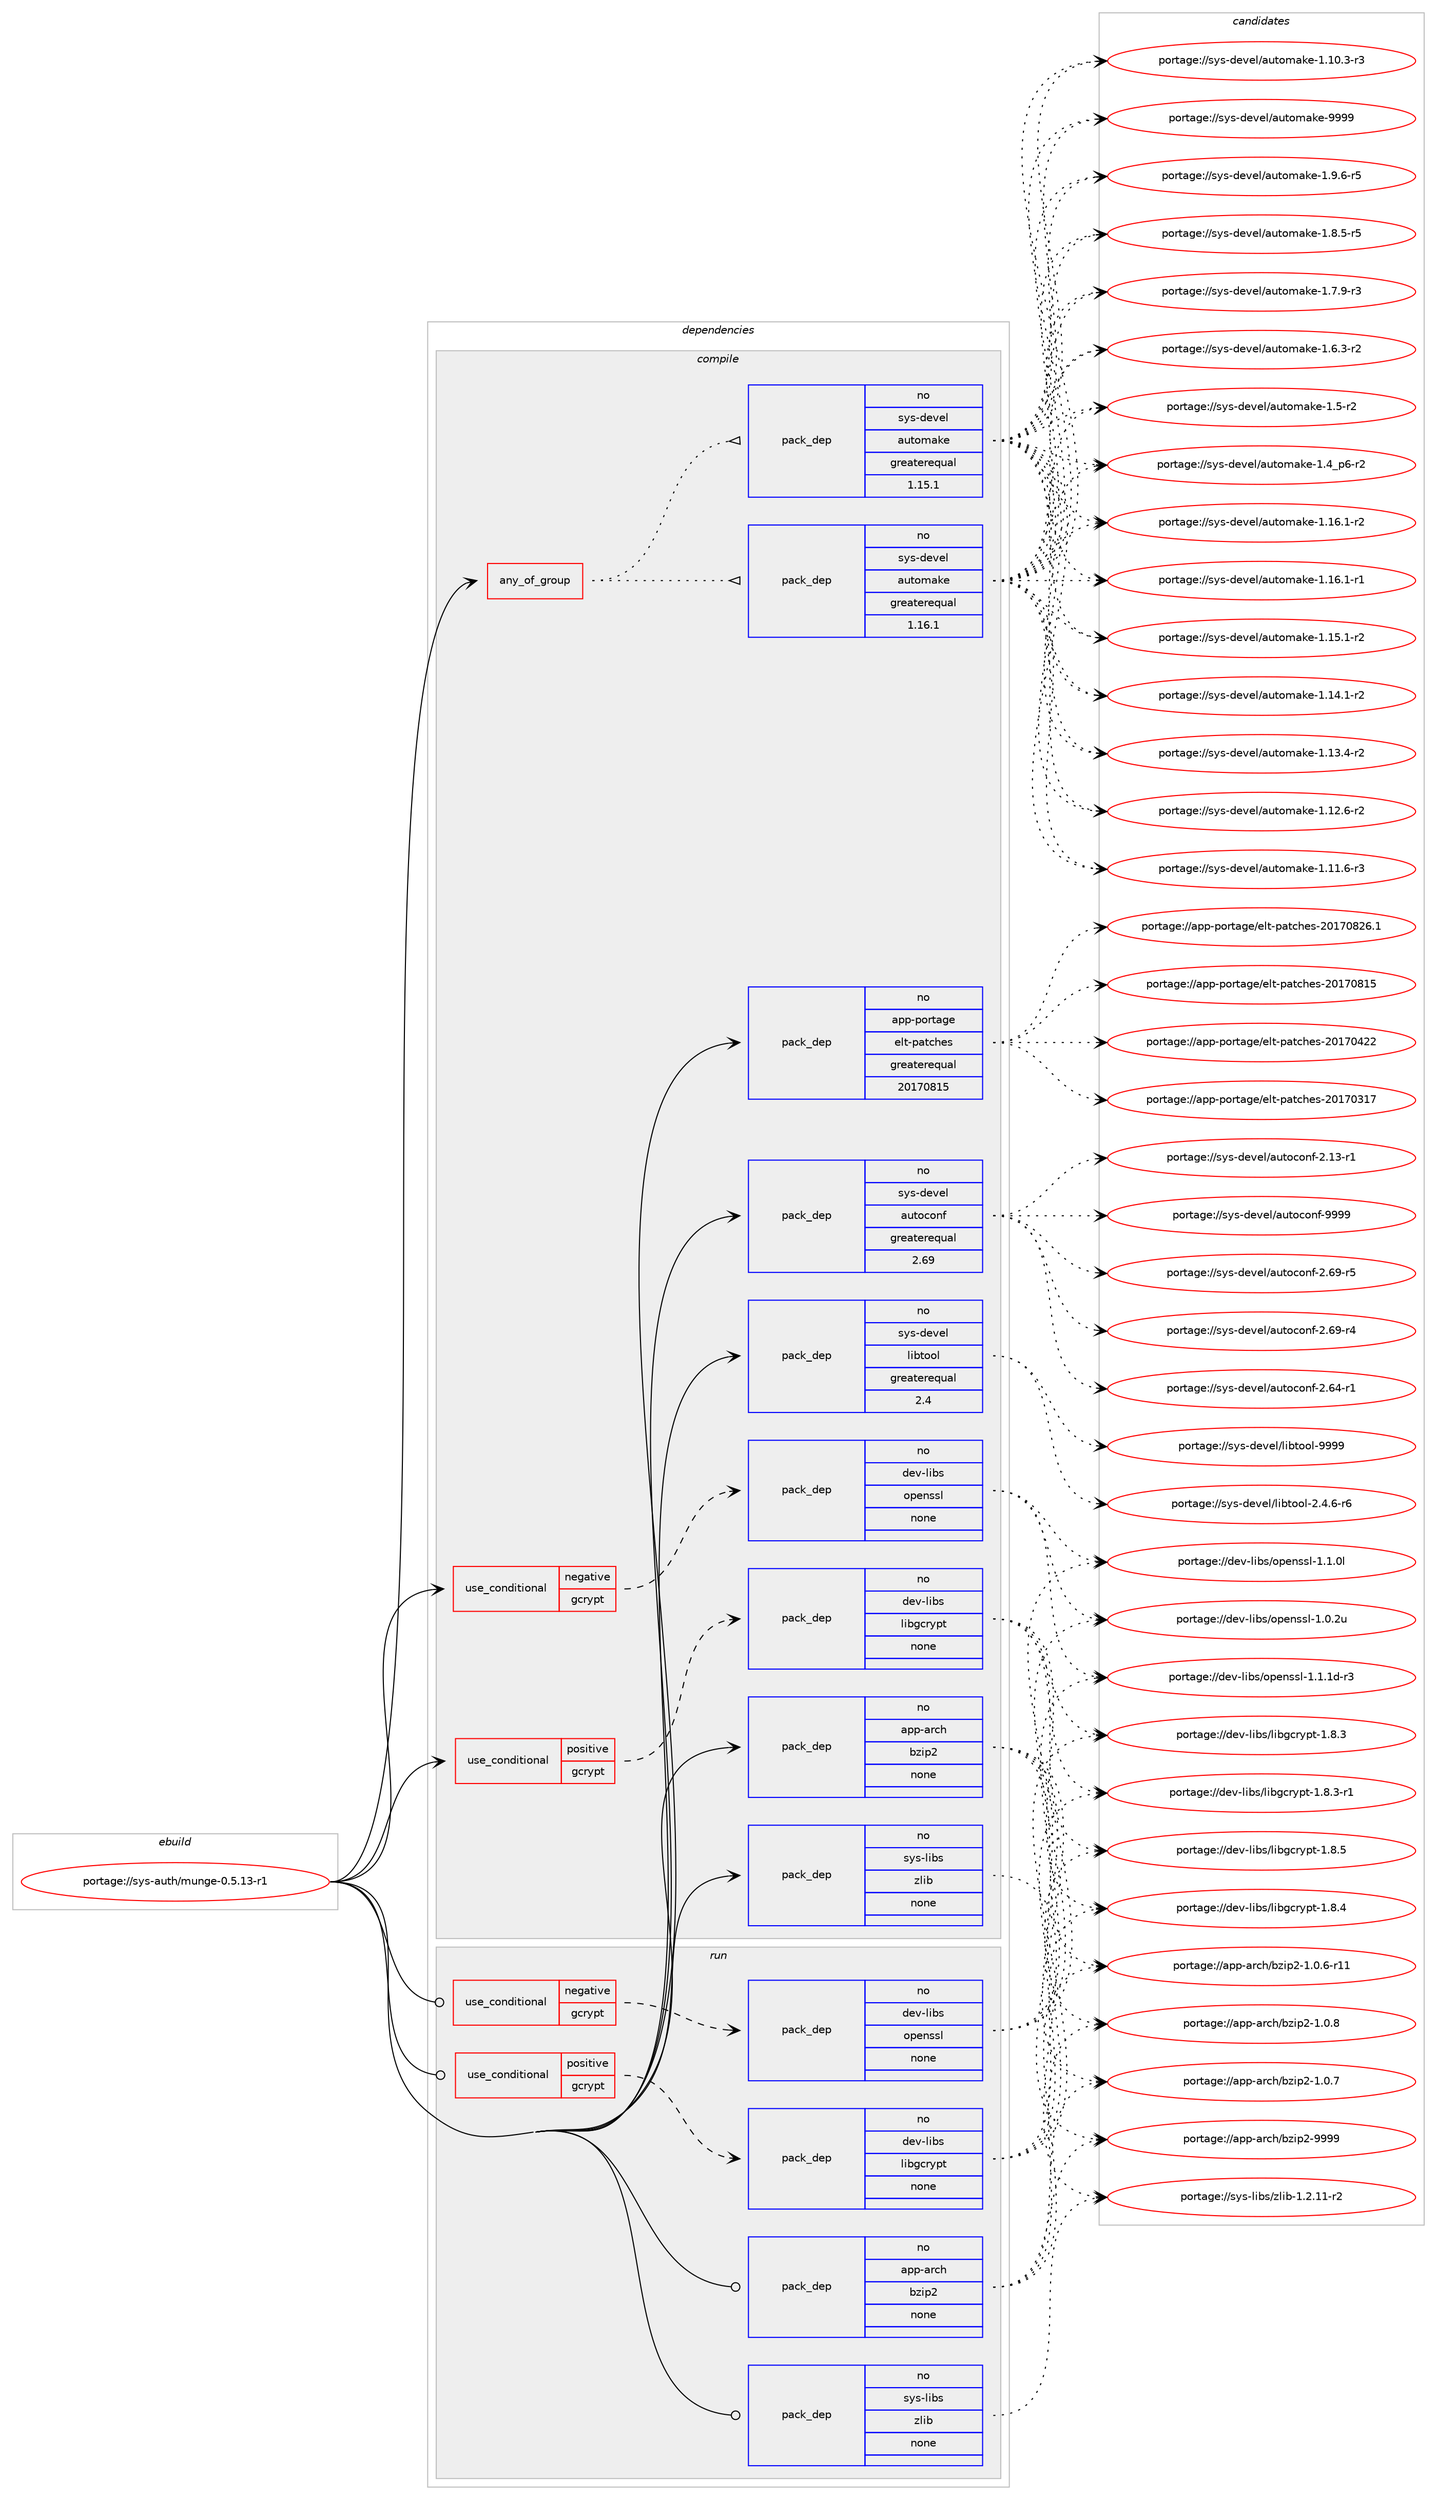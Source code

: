 digraph prolog {

# *************
# Graph options
# *************

newrank=true;
concentrate=true;
compound=true;
graph [rankdir=LR,fontname=Helvetica,fontsize=10,ranksep=1.5];#, ranksep=2.5, nodesep=0.2];
edge  [arrowhead=vee];
node  [fontname=Helvetica,fontsize=10];

# **********
# The ebuild
# **********

subgraph cluster_leftcol {
color=gray;
rank=same;
label=<<i>ebuild</i>>;
id [label="portage://sys-auth/munge-0.5.13-r1", color=red, width=4, href="../sys-auth/munge-0.5.13-r1.svg"];
}

# ****************
# The dependencies
# ****************

subgraph cluster_midcol {
color=gray;
label=<<i>dependencies</i>>;
subgraph cluster_compile {
fillcolor="#eeeeee";
style=filled;
label=<<i>compile</i>>;
subgraph any1182 {
dependency59869 [label=<<TABLE BORDER="0" CELLBORDER="1" CELLSPACING="0" CELLPADDING="4"><TR><TD CELLPADDING="10">any_of_group</TD></TR></TABLE>>, shape=none, color=red];subgraph pack46217 {
dependency59870 [label=<<TABLE BORDER="0" CELLBORDER="1" CELLSPACING="0" CELLPADDING="4" WIDTH="220"><TR><TD ROWSPAN="6" CELLPADDING="30">pack_dep</TD></TR><TR><TD WIDTH="110">no</TD></TR><TR><TD>sys-devel</TD></TR><TR><TD>automake</TD></TR><TR><TD>greaterequal</TD></TR><TR><TD>1.16.1</TD></TR></TABLE>>, shape=none, color=blue];
}
dependency59869:e -> dependency59870:w [weight=20,style="dotted",arrowhead="oinv"];
subgraph pack46218 {
dependency59871 [label=<<TABLE BORDER="0" CELLBORDER="1" CELLSPACING="0" CELLPADDING="4" WIDTH="220"><TR><TD ROWSPAN="6" CELLPADDING="30">pack_dep</TD></TR><TR><TD WIDTH="110">no</TD></TR><TR><TD>sys-devel</TD></TR><TR><TD>automake</TD></TR><TR><TD>greaterequal</TD></TR><TR><TD>1.15.1</TD></TR></TABLE>>, shape=none, color=blue];
}
dependency59869:e -> dependency59871:w [weight=20,style="dotted",arrowhead="oinv"];
}
id:e -> dependency59869:w [weight=20,style="solid",arrowhead="vee"];
subgraph cond12391 {
dependency59872 [label=<<TABLE BORDER="0" CELLBORDER="1" CELLSPACING="0" CELLPADDING="4"><TR><TD ROWSPAN="3" CELLPADDING="10">use_conditional</TD></TR><TR><TD>negative</TD></TR><TR><TD>gcrypt</TD></TR></TABLE>>, shape=none, color=red];
subgraph pack46219 {
dependency59873 [label=<<TABLE BORDER="0" CELLBORDER="1" CELLSPACING="0" CELLPADDING="4" WIDTH="220"><TR><TD ROWSPAN="6" CELLPADDING="30">pack_dep</TD></TR><TR><TD WIDTH="110">no</TD></TR><TR><TD>dev-libs</TD></TR><TR><TD>openssl</TD></TR><TR><TD>none</TD></TR><TR><TD></TD></TR></TABLE>>, shape=none, color=blue];
}
dependency59872:e -> dependency59873:w [weight=20,style="dashed",arrowhead="vee"];
}
id:e -> dependency59872:w [weight=20,style="solid",arrowhead="vee"];
subgraph cond12392 {
dependency59874 [label=<<TABLE BORDER="0" CELLBORDER="1" CELLSPACING="0" CELLPADDING="4"><TR><TD ROWSPAN="3" CELLPADDING="10">use_conditional</TD></TR><TR><TD>positive</TD></TR><TR><TD>gcrypt</TD></TR></TABLE>>, shape=none, color=red];
subgraph pack46220 {
dependency59875 [label=<<TABLE BORDER="0" CELLBORDER="1" CELLSPACING="0" CELLPADDING="4" WIDTH="220"><TR><TD ROWSPAN="6" CELLPADDING="30">pack_dep</TD></TR><TR><TD WIDTH="110">no</TD></TR><TR><TD>dev-libs</TD></TR><TR><TD>libgcrypt</TD></TR><TR><TD>none</TD></TR><TR><TD></TD></TR></TABLE>>, shape=none, color=blue];
}
dependency59874:e -> dependency59875:w [weight=20,style="dashed",arrowhead="vee"];
}
id:e -> dependency59874:w [weight=20,style="solid",arrowhead="vee"];
subgraph pack46221 {
dependency59876 [label=<<TABLE BORDER="0" CELLBORDER="1" CELLSPACING="0" CELLPADDING="4" WIDTH="220"><TR><TD ROWSPAN="6" CELLPADDING="30">pack_dep</TD></TR><TR><TD WIDTH="110">no</TD></TR><TR><TD>app-arch</TD></TR><TR><TD>bzip2</TD></TR><TR><TD>none</TD></TR><TR><TD></TD></TR></TABLE>>, shape=none, color=blue];
}
id:e -> dependency59876:w [weight=20,style="solid",arrowhead="vee"];
subgraph pack46222 {
dependency59877 [label=<<TABLE BORDER="0" CELLBORDER="1" CELLSPACING="0" CELLPADDING="4" WIDTH="220"><TR><TD ROWSPAN="6" CELLPADDING="30">pack_dep</TD></TR><TR><TD WIDTH="110">no</TD></TR><TR><TD>app-portage</TD></TR><TR><TD>elt-patches</TD></TR><TR><TD>greaterequal</TD></TR><TR><TD>20170815</TD></TR></TABLE>>, shape=none, color=blue];
}
id:e -> dependency59877:w [weight=20,style="solid",arrowhead="vee"];
subgraph pack46223 {
dependency59878 [label=<<TABLE BORDER="0" CELLBORDER="1" CELLSPACING="0" CELLPADDING="4" WIDTH="220"><TR><TD ROWSPAN="6" CELLPADDING="30">pack_dep</TD></TR><TR><TD WIDTH="110">no</TD></TR><TR><TD>sys-devel</TD></TR><TR><TD>autoconf</TD></TR><TR><TD>greaterequal</TD></TR><TR><TD>2.69</TD></TR></TABLE>>, shape=none, color=blue];
}
id:e -> dependency59878:w [weight=20,style="solid",arrowhead="vee"];
subgraph pack46224 {
dependency59879 [label=<<TABLE BORDER="0" CELLBORDER="1" CELLSPACING="0" CELLPADDING="4" WIDTH="220"><TR><TD ROWSPAN="6" CELLPADDING="30">pack_dep</TD></TR><TR><TD WIDTH="110">no</TD></TR><TR><TD>sys-devel</TD></TR><TR><TD>libtool</TD></TR><TR><TD>greaterequal</TD></TR><TR><TD>2.4</TD></TR></TABLE>>, shape=none, color=blue];
}
id:e -> dependency59879:w [weight=20,style="solid",arrowhead="vee"];
subgraph pack46225 {
dependency59880 [label=<<TABLE BORDER="0" CELLBORDER="1" CELLSPACING="0" CELLPADDING="4" WIDTH="220"><TR><TD ROWSPAN="6" CELLPADDING="30">pack_dep</TD></TR><TR><TD WIDTH="110">no</TD></TR><TR><TD>sys-libs</TD></TR><TR><TD>zlib</TD></TR><TR><TD>none</TD></TR><TR><TD></TD></TR></TABLE>>, shape=none, color=blue];
}
id:e -> dependency59880:w [weight=20,style="solid",arrowhead="vee"];
}
subgraph cluster_compileandrun {
fillcolor="#eeeeee";
style=filled;
label=<<i>compile and run</i>>;
}
subgraph cluster_run {
fillcolor="#eeeeee";
style=filled;
label=<<i>run</i>>;
subgraph cond12393 {
dependency59881 [label=<<TABLE BORDER="0" CELLBORDER="1" CELLSPACING="0" CELLPADDING="4"><TR><TD ROWSPAN="3" CELLPADDING="10">use_conditional</TD></TR><TR><TD>negative</TD></TR><TR><TD>gcrypt</TD></TR></TABLE>>, shape=none, color=red];
subgraph pack46226 {
dependency59882 [label=<<TABLE BORDER="0" CELLBORDER="1" CELLSPACING="0" CELLPADDING="4" WIDTH="220"><TR><TD ROWSPAN="6" CELLPADDING="30">pack_dep</TD></TR><TR><TD WIDTH="110">no</TD></TR><TR><TD>dev-libs</TD></TR><TR><TD>openssl</TD></TR><TR><TD>none</TD></TR><TR><TD></TD></TR></TABLE>>, shape=none, color=blue];
}
dependency59881:e -> dependency59882:w [weight=20,style="dashed",arrowhead="vee"];
}
id:e -> dependency59881:w [weight=20,style="solid",arrowhead="odot"];
subgraph cond12394 {
dependency59883 [label=<<TABLE BORDER="0" CELLBORDER="1" CELLSPACING="0" CELLPADDING="4"><TR><TD ROWSPAN="3" CELLPADDING="10">use_conditional</TD></TR><TR><TD>positive</TD></TR><TR><TD>gcrypt</TD></TR></TABLE>>, shape=none, color=red];
subgraph pack46227 {
dependency59884 [label=<<TABLE BORDER="0" CELLBORDER="1" CELLSPACING="0" CELLPADDING="4" WIDTH="220"><TR><TD ROWSPAN="6" CELLPADDING="30">pack_dep</TD></TR><TR><TD WIDTH="110">no</TD></TR><TR><TD>dev-libs</TD></TR><TR><TD>libgcrypt</TD></TR><TR><TD>none</TD></TR><TR><TD></TD></TR></TABLE>>, shape=none, color=blue];
}
dependency59883:e -> dependency59884:w [weight=20,style="dashed",arrowhead="vee"];
}
id:e -> dependency59883:w [weight=20,style="solid",arrowhead="odot"];
subgraph pack46228 {
dependency59885 [label=<<TABLE BORDER="0" CELLBORDER="1" CELLSPACING="0" CELLPADDING="4" WIDTH="220"><TR><TD ROWSPAN="6" CELLPADDING="30">pack_dep</TD></TR><TR><TD WIDTH="110">no</TD></TR><TR><TD>app-arch</TD></TR><TR><TD>bzip2</TD></TR><TR><TD>none</TD></TR><TR><TD></TD></TR></TABLE>>, shape=none, color=blue];
}
id:e -> dependency59885:w [weight=20,style="solid",arrowhead="odot"];
subgraph pack46229 {
dependency59886 [label=<<TABLE BORDER="0" CELLBORDER="1" CELLSPACING="0" CELLPADDING="4" WIDTH="220"><TR><TD ROWSPAN="6" CELLPADDING="30">pack_dep</TD></TR><TR><TD WIDTH="110">no</TD></TR><TR><TD>sys-libs</TD></TR><TR><TD>zlib</TD></TR><TR><TD>none</TD></TR><TR><TD></TD></TR></TABLE>>, shape=none, color=blue];
}
id:e -> dependency59886:w [weight=20,style="solid",arrowhead="odot"];
}
}

# **************
# The candidates
# **************

subgraph cluster_choices {
rank=same;
color=gray;
label=<<i>candidates</i>>;

subgraph choice46217 {
color=black;
nodesep=1;
choice115121115451001011181011084797117116111109971071014557575757 [label="portage://sys-devel/automake-9999", color=red, width=4,href="../sys-devel/automake-9999.svg"];
choice115121115451001011181011084797117116111109971071014549465746544511453 [label="portage://sys-devel/automake-1.9.6-r5", color=red, width=4,href="../sys-devel/automake-1.9.6-r5.svg"];
choice115121115451001011181011084797117116111109971071014549465646534511453 [label="portage://sys-devel/automake-1.8.5-r5", color=red, width=4,href="../sys-devel/automake-1.8.5-r5.svg"];
choice115121115451001011181011084797117116111109971071014549465546574511451 [label="portage://sys-devel/automake-1.7.9-r3", color=red, width=4,href="../sys-devel/automake-1.7.9-r3.svg"];
choice115121115451001011181011084797117116111109971071014549465446514511450 [label="portage://sys-devel/automake-1.6.3-r2", color=red, width=4,href="../sys-devel/automake-1.6.3-r2.svg"];
choice11512111545100101118101108479711711611110997107101454946534511450 [label="portage://sys-devel/automake-1.5-r2", color=red, width=4,href="../sys-devel/automake-1.5-r2.svg"];
choice115121115451001011181011084797117116111109971071014549465295112544511450 [label="portage://sys-devel/automake-1.4_p6-r2", color=red, width=4,href="../sys-devel/automake-1.4_p6-r2.svg"];
choice11512111545100101118101108479711711611110997107101454946495446494511450 [label="portage://sys-devel/automake-1.16.1-r2", color=red, width=4,href="../sys-devel/automake-1.16.1-r2.svg"];
choice11512111545100101118101108479711711611110997107101454946495446494511449 [label="portage://sys-devel/automake-1.16.1-r1", color=red, width=4,href="../sys-devel/automake-1.16.1-r1.svg"];
choice11512111545100101118101108479711711611110997107101454946495346494511450 [label="portage://sys-devel/automake-1.15.1-r2", color=red, width=4,href="../sys-devel/automake-1.15.1-r2.svg"];
choice11512111545100101118101108479711711611110997107101454946495246494511450 [label="portage://sys-devel/automake-1.14.1-r2", color=red, width=4,href="../sys-devel/automake-1.14.1-r2.svg"];
choice11512111545100101118101108479711711611110997107101454946495146524511450 [label="portage://sys-devel/automake-1.13.4-r2", color=red, width=4,href="../sys-devel/automake-1.13.4-r2.svg"];
choice11512111545100101118101108479711711611110997107101454946495046544511450 [label="portage://sys-devel/automake-1.12.6-r2", color=red, width=4,href="../sys-devel/automake-1.12.6-r2.svg"];
choice11512111545100101118101108479711711611110997107101454946494946544511451 [label="portage://sys-devel/automake-1.11.6-r3", color=red, width=4,href="../sys-devel/automake-1.11.6-r3.svg"];
choice11512111545100101118101108479711711611110997107101454946494846514511451 [label="portage://sys-devel/automake-1.10.3-r3", color=red, width=4,href="../sys-devel/automake-1.10.3-r3.svg"];
dependency59870:e -> choice115121115451001011181011084797117116111109971071014557575757:w [style=dotted,weight="100"];
dependency59870:e -> choice115121115451001011181011084797117116111109971071014549465746544511453:w [style=dotted,weight="100"];
dependency59870:e -> choice115121115451001011181011084797117116111109971071014549465646534511453:w [style=dotted,weight="100"];
dependency59870:e -> choice115121115451001011181011084797117116111109971071014549465546574511451:w [style=dotted,weight="100"];
dependency59870:e -> choice115121115451001011181011084797117116111109971071014549465446514511450:w [style=dotted,weight="100"];
dependency59870:e -> choice11512111545100101118101108479711711611110997107101454946534511450:w [style=dotted,weight="100"];
dependency59870:e -> choice115121115451001011181011084797117116111109971071014549465295112544511450:w [style=dotted,weight="100"];
dependency59870:e -> choice11512111545100101118101108479711711611110997107101454946495446494511450:w [style=dotted,weight="100"];
dependency59870:e -> choice11512111545100101118101108479711711611110997107101454946495446494511449:w [style=dotted,weight="100"];
dependency59870:e -> choice11512111545100101118101108479711711611110997107101454946495346494511450:w [style=dotted,weight="100"];
dependency59870:e -> choice11512111545100101118101108479711711611110997107101454946495246494511450:w [style=dotted,weight="100"];
dependency59870:e -> choice11512111545100101118101108479711711611110997107101454946495146524511450:w [style=dotted,weight="100"];
dependency59870:e -> choice11512111545100101118101108479711711611110997107101454946495046544511450:w [style=dotted,weight="100"];
dependency59870:e -> choice11512111545100101118101108479711711611110997107101454946494946544511451:w [style=dotted,weight="100"];
dependency59870:e -> choice11512111545100101118101108479711711611110997107101454946494846514511451:w [style=dotted,weight="100"];
}
subgraph choice46218 {
color=black;
nodesep=1;
choice115121115451001011181011084797117116111109971071014557575757 [label="portage://sys-devel/automake-9999", color=red, width=4,href="../sys-devel/automake-9999.svg"];
choice115121115451001011181011084797117116111109971071014549465746544511453 [label="portage://sys-devel/automake-1.9.6-r5", color=red, width=4,href="../sys-devel/automake-1.9.6-r5.svg"];
choice115121115451001011181011084797117116111109971071014549465646534511453 [label="portage://sys-devel/automake-1.8.5-r5", color=red, width=4,href="../sys-devel/automake-1.8.5-r5.svg"];
choice115121115451001011181011084797117116111109971071014549465546574511451 [label="portage://sys-devel/automake-1.7.9-r3", color=red, width=4,href="../sys-devel/automake-1.7.9-r3.svg"];
choice115121115451001011181011084797117116111109971071014549465446514511450 [label="portage://sys-devel/automake-1.6.3-r2", color=red, width=4,href="../sys-devel/automake-1.6.3-r2.svg"];
choice11512111545100101118101108479711711611110997107101454946534511450 [label="portage://sys-devel/automake-1.5-r2", color=red, width=4,href="../sys-devel/automake-1.5-r2.svg"];
choice115121115451001011181011084797117116111109971071014549465295112544511450 [label="portage://sys-devel/automake-1.4_p6-r2", color=red, width=4,href="../sys-devel/automake-1.4_p6-r2.svg"];
choice11512111545100101118101108479711711611110997107101454946495446494511450 [label="portage://sys-devel/automake-1.16.1-r2", color=red, width=4,href="../sys-devel/automake-1.16.1-r2.svg"];
choice11512111545100101118101108479711711611110997107101454946495446494511449 [label="portage://sys-devel/automake-1.16.1-r1", color=red, width=4,href="../sys-devel/automake-1.16.1-r1.svg"];
choice11512111545100101118101108479711711611110997107101454946495346494511450 [label="portage://sys-devel/automake-1.15.1-r2", color=red, width=4,href="../sys-devel/automake-1.15.1-r2.svg"];
choice11512111545100101118101108479711711611110997107101454946495246494511450 [label="portage://sys-devel/automake-1.14.1-r2", color=red, width=4,href="../sys-devel/automake-1.14.1-r2.svg"];
choice11512111545100101118101108479711711611110997107101454946495146524511450 [label="portage://sys-devel/automake-1.13.4-r2", color=red, width=4,href="../sys-devel/automake-1.13.4-r2.svg"];
choice11512111545100101118101108479711711611110997107101454946495046544511450 [label="portage://sys-devel/automake-1.12.6-r2", color=red, width=4,href="../sys-devel/automake-1.12.6-r2.svg"];
choice11512111545100101118101108479711711611110997107101454946494946544511451 [label="portage://sys-devel/automake-1.11.6-r3", color=red, width=4,href="../sys-devel/automake-1.11.6-r3.svg"];
choice11512111545100101118101108479711711611110997107101454946494846514511451 [label="portage://sys-devel/automake-1.10.3-r3", color=red, width=4,href="../sys-devel/automake-1.10.3-r3.svg"];
dependency59871:e -> choice115121115451001011181011084797117116111109971071014557575757:w [style=dotted,weight="100"];
dependency59871:e -> choice115121115451001011181011084797117116111109971071014549465746544511453:w [style=dotted,weight="100"];
dependency59871:e -> choice115121115451001011181011084797117116111109971071014549465646534511453:w [style=dotted,weight="100"];
dependency59871:e -> choice115121115451001011181011084797117116111109971071014549465546574511451:w [style=dotted,weight="100"];
dependency59871:e -> choice115121115451001011181011084797117116111109971071014549465446514511450:w [style=dotted,weight="100"];
dependency59871:e -> choice11512111545100101118101108479711711611110997107101454946534511450:w [style=dotted,weight="100"];
dependency59871:e -> choice115121115451001011181011084797117116111109971071014549465295112544511450:w [style=dotted,weight="100"];
dependency59871:e -> choice11512111545100101118101108479711711611110997107101454946495446494511450:w [style=dotted,weight="100"];
dependency59871:e -> choice11512111545100101118101108479711711611110997107101454946495446494511449:w [style=dotted,weight="100"];
dependency59871:e -> choice11512111545100101118101108479711711611110997107101454946495346494511450:w [style=dotted,weight="100"];
dependency59871:e -> choice11512111545100101118101108479711711611110997107101454946495246494511450:w [style=dotted,weight="100"];
dependency59871:e -> choice11512111545100101118101108479711711611110997107101454946495146524511450:w [style=dotted,weight="100"];
dependency59871:e -> choice11512111545100101118101108479711711611110997107101454946495046544511450:w [style=dotted,weight="100"];
dependency59871:e -> choice11512111545100101118101108479711711611110997107101454946494946544511451:w [style=dotted,weight="100"];
dependency59871:e -> choice11512111545100101118101108479711711611110997107101454946494846514511451:w [style=dotted,weight="100"];
}
subgraph choice46219 {
color=black;
nodesep=1;
choice1001011184510810598115471111121011101151151084549464946491004511451 [label="portage://dev-libs/openssl-1.1.1d-r3", color=red, width=4,href="../dev-libs/openssl-1.1.1d-r3.svg"];
choice100101118451081059811547111112101110115115108454946494648108 [label="portage://dev-libs/openssl-1.1.0l", color=red, width=4,href="../dev-libs/openssl-1.1.0l.svg"];
choice100101118451081059811547111112101110115115108454946484650117 [label="portage://dev-libs/openssl-1.0.2u", color=red, width=4,href="../dev-libs/openssl-1.0.2u.svg"];
dependency59873:e -> choice1001011184510810598115471111121011101151151084549464946491004511451:w [style=dotted,weight="100"];
dependency59873:e -> choice100101118451081059811547111112101110115115108454946494648108:w [style=dotted,weight="100"];
dependency59873:e -> choice100101118451081059811547111112101110115115108454946484650117:w [style=dotted,weight="100"];
}
subgraph choice46220 {
color=black;
nodesep=1;
choice1001011184510810598115471081059810399114121112116454946564653 [label="portage://dev-libs/libgcrypt-1.8.5", color=red, width=4,href="../dev-libs/libgcrypt-1.8.5.svg"];
choice1001011184510810598115471081059810399114121112116454946564652 [label="portage://dev-libs/libgcrypt-1.8.4", color=red, width=4,href="../dev-libs/libgcrypt-1.8.4.svg"];
choice10010111845108105981154710810598103991141211121164549465646514511449 [label="portage://dev-libs/libgcrypt-1.8.3-r1", color=red, width=4,href="../dev-libs/libgcrypt-1.8.3-r1.svg"];
choice1001011184510810598115471081059810399114121112116454946564651 [label="portage://dev-libs/libgcrypt-1.8.3", color=red, width=4,href="../dev-libs/libgcrypt-1.8.3.svg"];
dependency59875:e -> choice1001011184510810598115471081059810399114121112116454946564653:w [style=dotted,weight="100"];
dependency59875:e -> choice1001011184510810598115471081059810399114121112116454946564652:w [style=dotted,weight="100"];
dependency59875:e -> choice10010111845108105981154710810598103991141211121164549465646514511449:w [style=dotted,weight="100"];
dependency59875:e -> choice1001011184510810598115471081059810399114121112116454946564651:w [style=dotted,weight="100"];
}
subgraph choice46221 {
color=black;
nodesep=1;
choice971121124597114991044798122105112504557575757 [label="portage://app-arch/bzip2-9999", color=red, width=4,href="../app-arch/bzip2-9999.svg"];
choice97112112459711499104479812210511250454946484656 [label="portage://app-arch/bzip2-1.0.8", color=red, width=4,href="../app-arch/bzip2-1.0.8.svg"];
choice97112112459711499104479812210511250454946484655 [label="portage://app-arch/bzip2-1.0.7", color=red, width=4,href="../app-arch/bzip2-1.0.7.svg"];
choice97112112459711499104479812210511250454946484654451144949 [label="portage://app-arch/bzip2-1.0.6-r11", color=red, width=4,href="../app-arch/bzip2-1.0.6-r11.svg"];
dependency59876:e -> choice971121124597114991044798122105112504557575757:w [style=dotted,weight="100"];
dependency59876:e -> choice97112112459711499104479812210511250454946484656:w [style=dotted,weight="100"];
dependency59876:e -> choice97112112459711499104479812210511250454946484655:w [style=dotted,weight="100"];
dependency59876:e -> choice97112112459711499104479812210511250454946484654451144949:w [style=dotted,weight="100"];
}
subgraph choice46222 {
color=black;
nodesep=1;
choice971121124511211111411697103101471011081164511297116991041011154550484955485650544649 [label="portage://app-portage/elt-patches-20170826.1", color=red, width=4,href="../app-portage/elt-patches-20170826.1.svg"];
choice97112112451121111141169710310147101108116451129711699104101115455048495548564953 [label="portage://app-portage/elt-patches-20170815", color=red, width=4,href="../app-portage/elt-patches-20170815.svg"];
choice97112112451121111141169710310147101108116451129711699104101115455048495548525050 [label="portage://app-portage/elt-patches-20170422", color=red, width=4,href="../app-portage/elt-patches-20170422.svg"];
choice97112112451121111141169710310147101108116451129711699104101115455048495548514955 [label="portage://app-portage/elt-patches-20170317", color=red, width=4,href="../app-portage/elt-patches-20170317.svg"];
dependency59877:e -> choice971121124511211111411697103101471011081164511297116991041011154550484955485650544649:w [style=dotted,weight="100"];
dependency59877:e -> choice97112112451121111141169710310147101108116451129711699104101115455048495548564953:w [style=dotted,weight="100"];
dependency59877:e -> choice97112112451121111141169710310147101108116451129711699104101115455048495548525050:w [style=dotted,weight="100"];
dependency59877:e -> choice97112112451121111141169710310147101108116451129711699104101115455048495548514955:w [style=dotted,weight="100"];
}
subgraph choice46223 {
color=black;
nodesep=1;
choice115121115451001011181011084797117116111991111101024557575757 [label="portage://sys-devel/autoconf-9999", color=red, width=4,href="../sys-devel/autoconf-9999.svg"];
choice1151211154510010111810110847971171161119911111010245504654574511453 [label="portage://sys-devel/autoconf-2.69-r5", color=red, width=4,href="../sys-devel/autoconf-2.69-r5.svg"];
choice1151211154510010111810110847971171161119911111010245504654574511452 [label="portage://sys-devel/autoconf-2.69-r4", color=red, width=4,href="../sys-devel/autoconf-2.69-r4.svg"];
choice1151211154510010111810110847971171161119911111010245504654524511449 [label="portage://sys-devel/autoconf-2.64-r1", color=red, width=4,href="../sys-devel/autoconf-2.64-r1.svg"];
choice1151211154510010111810110847971171161119911111010245504649514511449 [label="portage://sys-devel/autoconf-2.13-r1", color=red, width=4,href="../sys-devel/autoconf-2.13-r1.svg"];
dependency59878:e -> choice115121115451001011181011084797117116111991111101024557575757:w [style=dotted,weight="100"];
dependency59878:e -> choice1151211154510010111810110847971171161119911111010245504654574511453:w [style=dotted,weight="100"];
dependency59878:e -> choice1151211154510010111810110847971171161119911111010245504654574511452:w [style=dotted,weight="100"];
dependency59878:e -> choice1151211154510010111810110847971171161119911111010245504654524511449:w [style=dotted,weight="100"];
dependency59878:e -> choice1151211154510010111810110847971171161119911111010245504649514511449:w [style=dotted,weight="100"];
}
subgraph choice46224 {
color=black;
nodesep=1;
choice1151211154510010111810110847108105981161111111084557575757 [label="portage://sys-devel/libtool-9999", color=red, width=4,href="../sys-devel/libtool-9999.svg"];
choice1151211154510010111810110847108105981161111111084550465246544511454 [label="portage://sys-devel/libtool-2.4.6-r6", color=red, width=4,href="../sys-devel/libtool-2.4.6-r6.svg"];
dependency59879:e -> choice1151211154510010111810110847108105981161111111084557575757:w [style=dotted,weight="100"];
dependency59879:e -> choice1151211154510010111810110847108105981161111111084550465246544511454:w [style=dotted,weight="100"];
}
subgraph choice46225 {
color=black;
nodesep=1;
choice11512111545108105981154712210810598454946504649494511450 [label="portage://sys-libs/zlib-1.2.11-r2", color=red, width=4,href="../sys-libs/zlib-1.2.11-r2.svg"];
dependency59880:e -> choice11512111545108105981154712210810598454946504649494511450:w [style=dotted,weight="100"];
}
subgraph choice46226 {
color=black;
nodesep=1;
choice1001011184510810598115471111121011101151151084549464946491004511451 [label="portage://dev-libs/openssl-1.1.1d-r3", color=red, width=4,href="../dev-libs/openssl-1.1.1d-r3.svg"];
choice100101118451081059811547111112101110115115108454946494648108 [label="portage://dev-libs/openssl-1.1.0l", color=red, width=4,href="../dev-libs/openssl-1.1.0l.svg"];
choice100101118451081059811547111112101110115115108454946484650117 [label="portage://dev-libs/openssl-1.0.2u", color=red, width=4,href="../dev-libs/openssl-1.0.2u.svg"];
dependency59882:e -> choice1001011184510810598115471111121011101151151084549464946491004511451:w [style=dotted,weight="100"];
dependency59882:e -> choice100101118451081059811547111112101110115115108454946494648108:w [style=dotted,weight="100"];
dependency59882:e -> choice100101118451081059811547111112101110115115108454946484650117:w [style=dotted,weight="100"];
}
subgraph choice46227 {
color=black;
nodesep=1;
choice1001011184510810598115471081059810399114121112116454946564653 [label="portage://dev-libs/libgcrypt-1.8.5", color=red, width=4,href="../dev-libs/libgcrypt-1.8.5.svg"];
choice1001011184510810598115471081059810399114121112116454946564652 [label="portage://dev-libs/libgcrypt-1.8.4", color=red, width=4,href="../dev-libs/libgcrypt-1.8.4.svg"];
choice10010111845108105981154710810598103991141211121164549465646514511449 [label="portage://dev-libs/libgcrypt-1.8.3-r1", color=red, width=4,href="../dev-libs/libgcrypt-1.8.3-r1.svg"];
choice1001011184510810598115471081059810399114121112116454946564651 [label="portage://dev-libs/libgcrypt-1.8.3", color=red, width=4,href="../dev-libs/libgcrypt-1.8.3.svg"];
dependency59884:e -> choice1001011184510810598115471081059810399114121112116454946564653:w [style=dotted,weight="100"];
dependency59884:e -> choice1001011184510810598115471081059810399114121112116454946564652:w [style=dotted,weight="100"];
dependency59884:e -> choice10010111845108105981154710810598103991141211121164549465646514511449:w [style=dotted,weight="100"];
dependency59884:e -> choice1001011184510810598115471081059810399114121112116454946564651:w [style=dotted,weight="100"];
}
subgraph choice46228 {
color=black;
nodesep=1;
choice971121124597114991044798122105112504557575757 [label="portage://app-arch/bzip2-9999", color=red, width=4,href="../app-arch/bzip2-9999.svg"];
choice97112112459711499104479812210511250454946484656 [label="portage://app-arch/bzip2-1.0.8", color=red, width=4,href="../app-arch/bzip2-1.0.8.svg"];
choice97112112459711499104479812210511250454946484655 [label="portage://app-arch/bzip2-1.0.7", color=red, width=4,href="../app-arch/bzip2-1.0.7.svg"];
choice97112112459711499104479812210511250454946484654451144949 [label="portage://app-arch/bzip2-1.0.6-r11", color=red, width=4,href="../app-arch/bzip2-1.0.6-r11.svg"];
dependency59885:e -> choice971121124597114991044798122105112504557575757:w [style=dotted,weight="100"];
dependency59885:e -> choice97112112459711499104479812210511250454946484656:w [style=dotted,weight="100"];
dependency59885:e -> choice97112112459711499104479812210511250454946484655:w [style=dotted,weight="100"];
dependency59885:e -> choice97112112459711499104479812210511250454946484654451144949:w [style=dotted,weight="100"];
}
subgraph choice46229 {
color=black;
nodesep=1;
choice11512111545108105981154712210810598454946504649494511450 [label="portage://sys-libs/zlib-1.2.11-r2", color=red, width=4,href="../sys-libs/zlib-1.2.11-r2.svg"];
dependency59886:e -> choice11512111545108105981154712210810598454946504649494511450:w [style=dotted,weight="100"];
}
}

}
